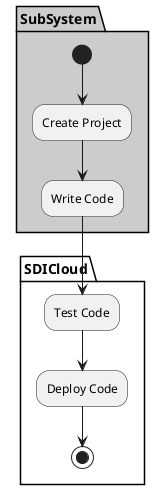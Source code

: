 @startuml

partition "SDICloud" {

}

partition SubSystem  #cccccc {
  (*) --> "Create Project"
  --> "Write Code"
}

partition "SDICloud" {
  "Write Code" --> "Test Code"
  "Test Code" --> "Deploy Code"
  "Deploy Code" --> (*)
}

@enduml
